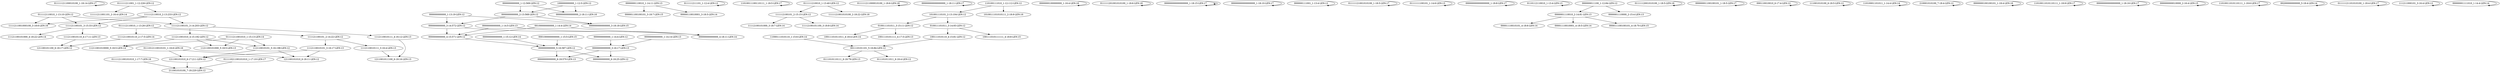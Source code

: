 digraph G {
    "01111121100010100_1-18:14-LEN:17" -> "01111121100010100_1-18:14-LEN:17";
    "1112110010111_4-16:12-LEN:13" -> "1211001011100_6-18:16-LEN:13";
    "000000000000_4-15:571-LEN:12" -> "000000000000_5-16:587-LEN:12";
    "011112110010_1-13:10-LEN:12" -> "1111211001000100_3-18:6-LEN:16";
    "011112110010_1-13:10-LEN:12" -> "111121100101_3-15:33-LEN:12";
    "011112110010_1-13:10-LEN:12" -> "111121100101_3-14:203-LEN:12";
    "000000000000_1-14:4-LEN:12" -> "0000000000000_3-16:17-LEN:13";
    "0000000110010_1-14:11-LEN:13" -> "000001100100101_3-18:7-LEN:15";
    "0000000110010_1-14:11-LEN:13" -> "00000110010001_3-18:5-LEN:14";
    "011111211101_1-12:4-LEN:12" -> "011111211101_1-12:4-LEN:12";
    "11010011100110111_1-18:5-LEN:17" -> "11010011100110111_1-18:5-LEN:17";
    "111112100101_2-15:15-LEN:12" -> "11112100101000_3-18:7-LEN:14";
    "111112100101_2-15:15-LEN:12" -> "11112100101100_3-18:8-LEN:14";
    "011111211000010100_1-18:6-LEN:18" -> "011111211000010100_1-18:6-LEN:18";
    "00000000000000_1-15:12-LEN:14" -> "000000000000_5-16:587-LEN:12";
    "000100000000000_1-15:5-LEN:15" -> "000000000000_5-16:587-LEN:12";
    "00000000000000000_1-18:11-LEN:17" -> "00000000000000000_1-18:11-LEN:17";
    "101001110101_2-13:104-LEN:12" -> "010011101011_3-15:11-LEN:12";
    "101001110101_2-13:104-LEN:12" -> "010011101011_3-14:93-LEN:12";
    "0000000100000000_1-16:4-LEN:16" -> "0000000100000000_1-16:4-LEN:16";
    "011112110010_1-13:26-LEN:12" -> "111121100101_2-14:22-LEN:12";
    "011112110010_1-13:26-LEN:12" -> "11112110010110_2-17:5-LEN:14";
    "011111201001010100_1-18:6-LEN:18" -> "011111201001010100_1-18:6-LEN:18";
    "00000000000000000_1-18:15-LEN:17" -> "00000000000000000_1-18:15-LEN:17";
    "0000000000000_1-14:14-LEN:13" -> "0000000000000_3-16:17-LEN:13";
    "00000000000000000_1-18:15-LEN:17" -> "00000000000000000_1-18:15-LEN:17";
    "1112110010110_4-17:11-LEN:13" -> "121100101100_6-18:17-LEN:12";
    "000000000000_1-12:569-LEN:12" -> "0000000000000000_2-18:11-LEN:16";
    "000000000000_1-12:569-LEN:12" -> "000000000000_2-13:568-LEN:12";
    "111112110010_2-13:233-LEN:12" -> "1111211001000100_3-18:6-LEN:16";
    "111112110010_2-13:233-LEN:12" -> "111121100101_3-15:33-LEN:12";
    "111112110010_2-13:233-LEN:12" -> "111121100101_3-14:203-LEN:12";
    "110100111010_1-12:112-LEN:12" -> "101001110101_2-13:104-LEN:12";
    "110100111010_1-12:112-LEN:12" -> "1010011101010111_2-18:9-LEN:16";
    "01111021100101010_1-17:10-LEN:17" -> "211001010100_7-18:220-LEN:12";
    "00000000000000000_1-18:10-LEN:17" -> "00000000000000000_1-18:10-LEN:17";
    "000000111001_1-13:4-LEN:12" -> "000000111001_1-13:4-LEN:12";
    "000000000000_5-16:587-LEN:12" -> "0000000000000_6-18:570-LEN:13";
    "000000000000_5-16:587-LEN:12" -> "000000000000_6-18:25-LEN:12";
    "1112110010101_3-16:17-LEN:13" -> "121100101010_6-18:11-LEN:12";
    "1112110010101_3-16:17-LEN:13" -> "121100101010_6-17:211-LEN:12";
    "01111121001010100_1-18:5-LEN:17" -> "01111121001010100_1-18:5-LEN:17";
    "000000000000_3-14:572-LEN:12" -> "000000000000_4-15:571-LEN:12";
    "000000000000_3-14:572-LEN:12" -> "00000000000000_4-18:11-LEN:14";
    "11000111010110_1-15:6-LEN:14" -> "001110101101_5-16:84-LEN:12";
    "0111111100101_1-14:6-LEN:13" -> "0111111100101_1-14:6-LEN:13";
    "00000000000000000_1-18:8-LEN:17" -> "00000000000000000_1-18:8-LEN:17";
    "0110112110010_1-13:4-LEN:13" -> "0110112110010_1-13:4-LEN:13";
    "0000001110010_2-14:81-LEN:13" -> "00001110010101_4-18:6-LEN:14";
    "0000001110010_2-14:81-LEN:13" -> "00001110010001_4-18:5-LEN:14";
    "0000001110010_2-14:81-LEN:13" -> "000011100100101_4-18:70-LEN:15";
    "0111121100101010_1-17:7-LEN:16" -> "211001010100_7-18:220-LEN:12";
    "1112110010111_3-16:4-LEN:13" -> "1211001011100_6-18:16-LEN:13";
    "100000000000_1-12:5-LEN:12" -> "0000000000000000_2-18:11-LEN:16";
    "100000000000_1-12:5-LEN:12" -> "000000000000_2-13:568-LEN:12";
    "0111112001010100_1-18:5-LEN:16" -> "0111112001010100_1-18:5-LEN:16";
    "00000001100100101_1-18:5-LEN:17" -> "00000001100100101_1-18:5-LEN:17";
    "121100101010_6-17:211-LEN:12" -> "211001010100_7-18:220-LEN:12";
    "000110010010_6-17:4-LEN:12" -> "000110010010_6-17:4-LEN:12";
    "111001010100_6-18:5-LEN:12" -> "111001010100_6-18:5-LEN:12";
    "000000000000_1-13:19-LEN:12" -> "000000000000_3-14:572-LEN:12";
    "000000000000_1-13:19-LEN:12" -> "000000000000000_3-18:18-LEN:15";
    "11010001101011_1-14:4-LEN:14" -> "11010001101011_1-14:4-LEN:14";
    "0000000000000_3-16:17-LEN:13" -> "0000000000000_6-18:570-LEN:13";
    "0000000000000_3-16:17-LEN:13" -> "000000000000_6-18:25-LEN:12";
    "210001010100_7-18:4-LEN:12" -> "210001010100_7-18:4-LEN:12";
    "0000000100100101_1-18:4-LEN:16" -> "0000000100100101_1-18:4-LEN:16";
    "11010011010110111_1-18:9-LEN:17" -> "11010011010110111_1-18:9-LEN:17";
    "011111210010_1-13:40-LEN:12" -> "111112100101_2-15:15-LEN:12";
    "011111210010_1-13:40-LEN:12" -> "1111121001010100_2-18:22-LEN:16";
    "00000000000000000_1-18:16-LEN:17" -> "00000000000000000_1-18:16-LEN:17";
    "0111012110010101_1-16:6-LEN:16" -> "121100101010_6-18:11-LEN:12";
    "0111012110010101_1-16:6-LEN:16" -> "121100101010_6-17:211-LEN:12";
    "111121100101_3-15:33-LEN:12" -> "1112110010110_4-17:11-LEN:13";
    "111121100101_3-15:33-LEN:12" -> "11121100101000_4-18:22-LEN:14";
    "000000000010000_2-16:4-LEN:15" -> "000000000010000_2-16:4-LEN:15";
    "01111211001010_1-15:13-LEN:14" -> "1121100101000_5-18:5-LEN:13";
    "01111211001010_1-15:13-LEN:14" -> "11211001010000_5-18:5-LEN:14";
    "01111211001010_1-15:13-LEN:14" -> "112110010101_5-16:198-LEN:12";
    "11010011010110111_1-18:6-LEN:17" -> "11010011010110111_1-18:6-LEN:17";
    "010011101011_3-15:11-LEN:12" -> "10011101011011_4-18:4-LEN:14";
    "010011101011_3-15:11-LEN:12" -> "1001110101111_4-17:5-LEN:13";
    "111121100101_3-14:203-LEN:12" -> "1112110010111_4-16:12-LEN:13";
    "111121100101_3-14:203-LEN:12" -> "111211001010_4-15:192-LEN:12";
    "111121100101_2-14:22-LEN:12" -> "1112110010101_3-16:17-LEN:13";
    "111121100101_2-14:22-LEN:12" -> "1112110010111_3-16:4-LEN:13";
    "0000000000000_1-14:5-LEN:13" -> "000000000000_4-15:571-LEN:12";
    "0000000000000_1-14:5-LEN:13" -> "00000000000000_4-18:11-LEN:14";
    "00200000000000_5-18:4-LEN:14" -> "00200000000000_5-18:4-LEN:14";
    "11112110010110_2-17:5-LEN:14" -> "121100101100_6-18:17-LEN:12";
    "000000000000_2-13:568-LEN:12" -> "000000000000_3-14:572-LEN:12";
    "000000000000_2-13:568-LEN:12" -> "000000000000000_3-18:18-LEN:15";
    "000000011100_1-12:84-LEN:12" -> "0000001110010_2-14:81-LEN:13";
    "000000011100_1-12:84-LEN:12" -> "0000001110000_2-15:4-LEN:13";
    "100111010110_4-15:81-LEN:12" -> "001110101101_5-16:84-LEN:12";
    "00100000000000_1-14:4-LEN:14" -> "000000000000_4-15:571-LEN:12";
    "00100000000000_1-14:4-LEN:14" -> "00000000000000_4-18:11-LEN:14";
    "01111121101010100_1-18:4-LEN:17" -> "01111121101010100_1-18:4-LEN:17";
    "011111211001_1-12:226-LEN:12" -> "11111211001101_2-16:4-LEN:14";
    "011111211001_1-12:226-LEN:12" -> "111112110010_2-13:233-LEN:12";
    "010011101011_3-14:93-LEN:12" -> "100111010111111_4-18:8-LEN:15";
    "010011101011_3-14:93-LEN:12" -> "100111010110_4-15:81-LEN:12";
    "112110010101_5-16:198-LEN:12" -> "121100101010_6-18:11-LEN:12";
    "112110010101_5-16:198-LEN:12" -> "121100101010_6-17:211-LEN:12";
    "111211001010_4-15:192-LEN:12" -> "1121100101000_5-18:5-LEN:13";
    "111211001010_4-15:192-LEN:12" -> "11211001010000_5-18:5-LEN:14";
    "111211001010_4-15:192-LEN:12" -> "112110010101_5-16:198-LEN:12";
    "111211000101_3-16:4-LEN:12" -> "111211000101_3-16:4-LEN:12";
    "00000001111010_1-14:4-LEN:14" -> "00000001111010_1-14:4-LEN:14";
    "001110101101_5-16:84-LEN:12" -> "0111010110111_6-18:79-LEN:13";
    "001110101101_5-16:84-LEN:12" -> "011101011011_6-18:4-LEN:12";
}
